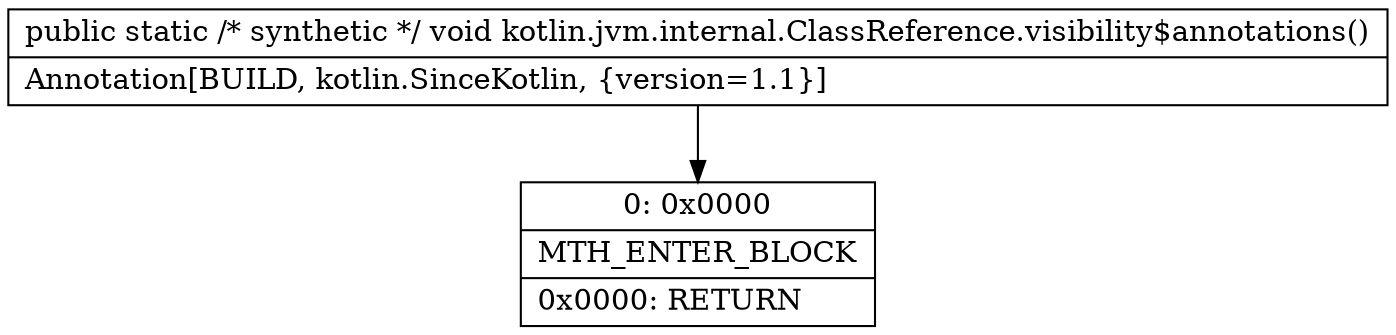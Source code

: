 digraph "CFG forkotlin.jvm.internal.ClassReference.visibility$annotations()V" {
Node_0 [shape=record,label="{0\:\ 0x0000|MTH_ENTER_BLOCK\l|0x0000: RETURN   \l}"];
MethodNode[shape=record,label="{public static \/* synthetic *\/ void kotlin.jvm.internal.ClassReference.visibility$annotations()  | Annotation[BUILD, kotlin.SinceKotlin, \{version=1.1\}]\l}"];
MethodNode -> Node_0;
}

